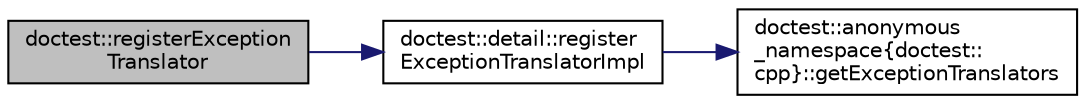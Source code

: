 digraph "doctest::registerExceptionTranslator"
{
 // LATEX_PDF_SIZE
  edge [fontname="Helvetica",fontsize="10",labelfontname="Helvetica",labelfontsize="10"];
  node [fontname="Helvetica",fontsize="10",shape=record];
  rankdir="LR";
  Node1 [label="doctest::registerException\lTranslator",height=0.2,width=0.4,color="black", fillcolor="grey75", style="filled", fontcolor="black",tooltip=" "];
  Node1 -> Node2 [color="midnightblue",fontsize="10",style="solid",fontname="Helvetica"];
  Node2 [label="doctest::detail::register\lExceptionTranslatorImpl",height=0.2,width=0.4,color="black", fillcolor="white", style="filled",URL="$namespacedoctest_1_1detail.html#a3887426da16e0d12e6f0e270a767a6a5",tooltip=" "];
  Node2 -> Node3 [color="midnightblue",fontsize="10",style="solid",fontname="Helvetica"];
  Node3 [label="doctest::anonymous\l_namespace\{doctest::\lcpp\}::getExceptionTranslators",height=0.2,width=0.4,color="black", fillcolor="white", style="filled",URL="$namespacedoctest_1_1anonymous__namespace_02doctest_8cpp_03.html#a524b07adb8f09c53efbd1b784db03f26",tooltip=" "];
}
